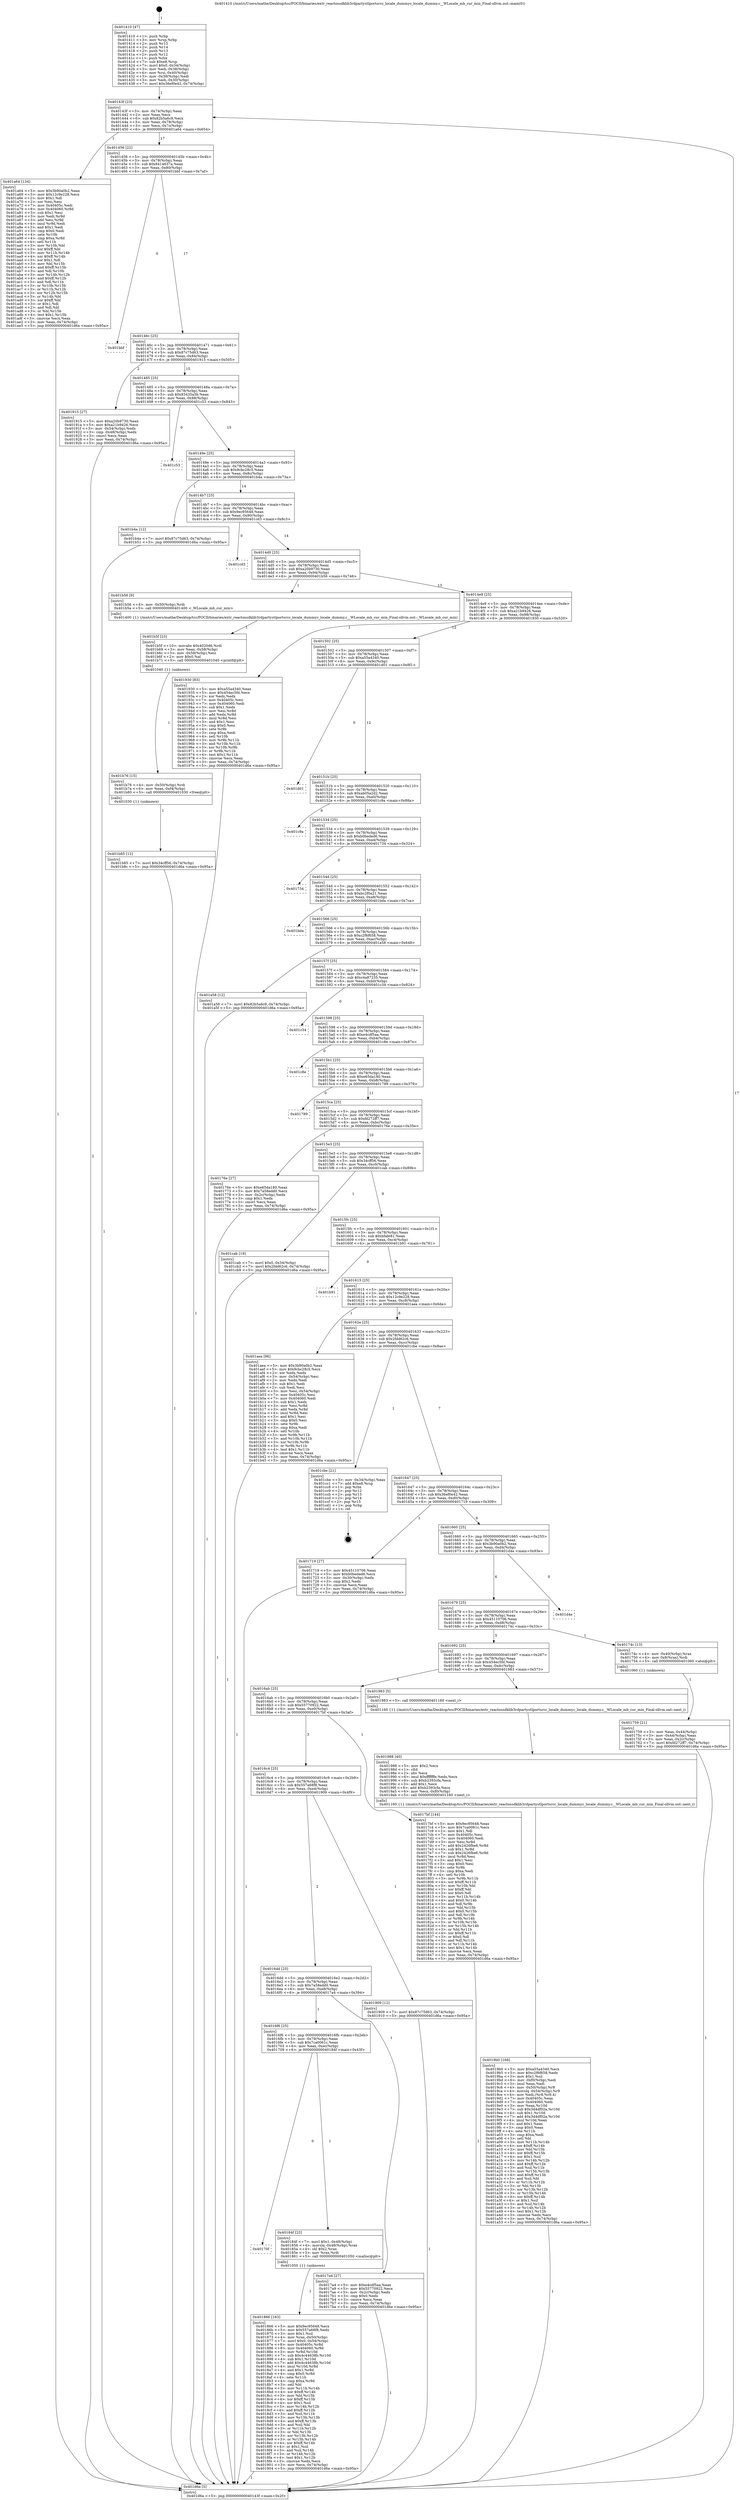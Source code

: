 digraph "0x401410" {
  label = "0x401410 (/mnt/c/Users/mathe/Desktop/tcc/POCII/binaries/extr_reactossdklib3rdpartystlportsrcc_locale_dummyc_locale_dummy.c__WLocale_mb_cur_min_Final-ollvm.out::main(0))"
  labelloc = "t"
  node[shape=record]

  Entry [label="",width=0.3,height=0.3,shape=circle,fillcolor=black,style=filled]
  "0x40143f" [label="{
     0x40143f [23]\l
     | [instrs]\l
     &nbsp;&nbsp;0x40143f \<+3\>: mov -0x74(%rbp),%eax\l
     &nbsp;&nbsp;0x401442 \<+2\>: mov %eax,%ecx\l
     &nbsp;&nbsp;0x401444 \<+6\>: sub $0x82b5a6c9,%ecx\l
     &nbsp;&nbsp;0x40144a \<+3\>: mov %eax,-0x78(%rbp)\l
     &nbsp;&nbsp;0x40144d \<+3\>: mov %ecx,-0x7c(%rbp)\l
     &nbsp;&nbsp;0x401450 \<+6\>: je 0000000000401a64 \<main+0x654\>\l
  }"]
  "0x401a64" [label="{
     0x401a64 [134]\l
     | [instrs]\l
     &nbsp;&nbsp;0x401a64 \<+5\>: mov $0x3b90a0b2,%eax\l
     &nbsp;&nbsp;0x401a69 \<+5\>: mov $0x12c9e228,%ecx\l
     &nbsp;&nbsp;0x401a6e \<+2\>: mov $0x1,%dl\l
     &nbsp;&nbsp;0x401a70 \<+2\>: xor %esi,%esi\l
     &nbsp;&nbsp;0x401a72 \<+7\>: mov 0x40405c,%edi\l
     &nbsp;&nbsp;0x401a79 \<+8\>: mov 0x404060,%r8d\l
     &nbsp;&nbsp;0x401a81 \<+3\>: sub $0x1,%esi\l
     &nbsp;&nbsp;0x401a84 \<+3\>: mov %edi,%r9d\l
     &nbsp;&nbsp;0x401a87 \<+3\>: add %esi,%r9d\l
     &nbsp;&nbsp;0x401a8a \<+4\>: imul %r9d,%edi\l
     &nbsp;&nbsp;0x401a8e \<+3\>: and $0x1,%edi\l
     &nbsp;&nbsp;0x401a91 \<+3\>: cmp $0x0,%edi\l
     &nbsp;&nbsp;0x401a94 \<+4\>: sete %r10b\l
     &nbsp;&nbsp;0x401a98 \<+4\>: cmp $0xa,%r8d\l
     &nbsp;&nbsp;0x401a9c \<+4\>: setl %r11b\l
     &nbsp;&nbsp;0x401aa0 \<+3\>: mov %r10b,%bl\l
     &nbsp;&nbsp;0x401aa3 \<+3\>: xor $0xff,%bl\l
     &nbsp;&nbsp;0x401aa6 \<+3\>: mov %r11b,%r14b\l
     &nbsp;&nbsp;0x401aa9 \<+4\>: xor $0xff,%r14b\l
     &nbsp;&nbsp;0x401aad \<+3\>: xor $0x1,%dl\l
     &nbsp;&nbsp;0x401ab0 \<+3\>: mov %bl,%r15b\l
     &nbsp;&nbsp;0x401ab3 \<+4\>: and $0xff,%r15b\l
     &nbsp;&nbsp;0x401ab7 \<+3\>: and %dl,%r10b\l
     &nbsp;&nbsp;0x401aba \<+3\>: mov %r14b,%r12b\l
     &nbsp;&nbsp;0x401abd \<+4\>: and $0xff,%r12b\l
     &nbsp;&nbsp;0x401ac1 \<+3\>: and %dl,%r11b\l
     &nbsp;&nbsp;0x401ac4 \<+3\>: or %r10b,%r15b\l
     &nbsp;&nbsp;0x401ac7 \<+3\>: or %r11b,%r12b\l
     &nbsp;&nbsp;0x401aca \<+3\>: xor %r12b,%r15b\l
     &nbsp;&nbsp;0x401acd \<+3\>: or %r14b,%bl\l
     &nbsp;&nbsp;0x401ad0 \<+3\>: xor $0xff,%bl\l
     &nbsp;&nbsp;0x401ad3 \<+3\>: or $0x1,%dl\l
     &nbsp;&nbsp;0x401ad6 \<+2\>: and %dl,%bl\l
     &nbsp;&nbsp;0x401ad8 \<+3\>: or %bl,%r15b\l
     &nbsp;&nbsp;0x401adb \<+4\>: test $0x1,%r15b\l
     &nbsp;&nbsp;0x401adf \<+3\>: cmovne %ecx,%eax\l
     &nbsp;&nbsp;0x401ae2 \<+3\>: mov %eax,-0x74(%rbp)\l
     &nbsp;&nbsp;0x401ae5 \<+5\>: jmp 0000000000401d6a \<main+0x95a\>\l
  }"]
  "0x401456" [label="{
     0x401456 [22]\l
     | [instrs]\l
     &nbsp;&nbsp;0x401456 \<+5\>: jmp 000000000040145b \<main+0x4b\>\l
     &nbsp;&nbsp;0x40145b \<+3\>: mov -0x78(%rbp),%eax\l
     &nbsp;&nbsp;0x40145e \<+5\>: sub $0x8414637a,%eax\l
     &nbsp;&nbsp;0x401463 \<+3\>: mov %eax,-0x80(%rbp)\l
     &nbsp;&nbsp;0x401466 \<+6\>: je 0000000000401bbf \<main+0x7af\>\l
  }"]
  Exit [label="",width=0.3,height=0.3,shape=circle,fillcolor=black,style=filled,peripheries=2]
  "0x401bbf" [label="{
     0x401bbf\l
  }", style=dashed]
  "0x40146c" [label="{
     0x40146c [25]\l
     | [instrs]\l
     &nbsp;&nbsp;0x40146c \<+5\>: jmp 0000000000401471 \<main+0x61\>\l
     &nbsp;&nbsp;0x401471 \<+3\>: mov -0x78(%rbp),%eax\l
     &nbsp;&nbsp;0x401474 \<+5\>: sub $0x87c75d63,%eax\l
     &nbsp;&nbsp;0x401479 \<+6\>: mov %eax,-0x84(%rbp)\l
     &nbsp;&nbsp;0x40147f \<+6\>: je 0000000000401915 \<main+0x505\>\l
  }"]
  "0x401b85" [label="{
     0x401b85 [12]\l
     | [instrs]\l
     &nbsp;&nbsp;0x401b85 \<+7\>: movl $0x34cff56,-0x74(%rbp)\l
     &nbsp;&nbsp;0x401b8c \<+5\>: jmp 0000000000401d6a \<main+0x95a\>\l
  }"]
  "0x401915" [label="{
     0x401915 [27]\l
     | [instrs]\l
     &nbsp;&nbsp;0x401915 \<+5\>: mov $0xa20b9730,%eax\l
     &nbsp;&nbsp;0x40191a \<+5\>: mov $0xa21b9426,%ecx\l
     &nbsp;&nbsp;0x40191f \<+3\>: mov -0x54(%rbp),%edx\l
     &nbsp;&nbsp;0x401922 \<+3\>: cmp -0x48(%rbp),%edx\l
     &nbsp;&nbsp;0x401925 \<+3\>: cmovl %ecx,%eax\l
     &nbsp;&nbsp;0x401928 \<+3\>: mov %eax,-0x74(%rbp)\l
     &nbsp;&nbsp;0x40192b \<+5\>: jmp 0000000000401d6a \<main+0x95a\>\l
  }"]
  "0x401485" [label="{
     0x401485 [25]\l
     | [instrs]\l
     &nbsp;&nbsp;0x401485 \<+5\>: jmp 000000000040148a \<main+0x7a\>\l
     &nbsp;&nbsp;0x40148a \<+3\>: mov -0x78(%rbp),%eax\l
     &nbsp;&nbsp;0x40148d \<+5\>: sub $0x93435a3b,%eax\l
     &nbsp;&nbsp;0x401492 \<+6\>: mov %eax,-0x88(%rbp)\l
     &nbsp;&nbsp;0x401498 \<+6\>: je 0000000000401c53 \<main+0x843\>\l
  }"]
  "0x401b76" [label="{
     0x401b76 [15]\l
     | [instrs]\l
     &nbsp;&nbsp;0x401b76 \<+4\>: mov -0x50(%rbp),%rdi\l
     &nbsp;&nbsp;0x401b7a \<+6\>: mov %eax,-0xf4(%rbp)\l
     &nbsp;&nbsp;0x401b80 \<+5\>: call 0000000000401030 \<free@plt\>\l
     | [calls]\l
     &nbsp;&nbsp;0x401030 \{1\} (unknown)\l
  }"]
  "0x401c53" [label="{
     0x401c53\l
  }", style=dashed]
  "0x40149e" [label="{
     0x40149e [25]\l
     | [instrs]\l
     &nbsp;&nbsp;0x40149e \<+5\>: jmp 00000000004014a3 \<main+0x93\>\l
     &nbsp;&nbsp;0x4014a3 \<+3\>: mov -0x78(%rbp),%eax\l
     &nbsp;&nbsp;0x4014a6 \<+5\>: sub $0x9cbc28c5,%eax\l
     &nbsp;&nbsp;0x4014ab \<+6\>: mov %eax,-0x8c(%rbp)\l
     &nbsp;&nbsp;0x4014b1 \<+6\>: je 0000000000401b4a \<main+0x73a\>\l
  }"]
  "0x401b5f" [label="{
     0x401b5f [23]\l
     | [instrs]\l
     &nbsp;&nbsp;0x401b5f \<+10\>: movabs $0x4020d6,%rdi\l
     &nbsp;&nbsp;0x401b69 \<+3\>: mov %eax,-0x58(%rbp)\l
     &nbsp;&nbsp;0x401b6c \<+3\>: mov -0x58(%rbp),%esi\l
     &nbsp;&nbsp;0x401b6f \<+2\>: mov $0x0,%al\l
     &nbsp;&nbsp;0x401b71 \<+5\>: call 0000000000401040 \<printf@plt\>\l
     | [calls]\l
     &nbsp;&nbsp;0x401040 \{1\} (unknown)\l
  }"]
  "0x401b4a" [label="{
     0x401b4a [12]\l
     | [instrs]\l
     &nbsp;&nbsp;0x401b4a \<+7\>: movl $0x87c75d63,-0x74(%rbp)\l
     &nbsp;&nbsp;0x401b51 \<+5\>: jmp 0000000000401d6a \<main+0x95a\>\l
  }"]
  "0x4014b7" [label="{
     0x4014b7 [25]\l
     | [instrs]\l
     &nbsp;&nbsp;0x4014b7 \<+5\>: jmp 00000000004014bc \<main+0xac\>\l
     &nbsp;&nbsp;0x4014bc \<+3\>: mov -0x78(%rbp),%eax\l
     &nbsp;&nbsp;0x4014bf \<+5\>: sub $0x9ec95648,%eax\l
     &nbsp;&nbsp;0x4014c4 \<+6\>: mov %eax,-0x90(%rbp)\l
     &nbsp;&nbsp;0x4014ca \<+6\>: je 0000000000401cd3 \<main+0x8c3\>\l
  }"]
  "0x4019b0" [label="{
     0x4019b0 [168]\l
     | [instrs]\l
     &nbsp;&nbsp;0x4019b0 \<+5\>: mov $0xa55a4340,%ecx\l
     &nbsp;&nbsp;0x4019b5 \<+5\>: mov $0xc2f6f658,%edx\l
     &nbsp;&nbsp;0x4019ba \<+3\>: mov $0x1,%sil\l
     &nbsp;&nbsp;0x4019bd \<+6\>: mov -0xf0(%rbp),%edi\l
     &nbsp;&nbsp;0x4019c3 \<+3\>: imul %eax,%edi\l
     &nbsp;&nbsp;0x4019c6 \<+4\>: mov -0x50(%rbp),%r8\l
     &nbsp;&nbsp;0x4019ca \<+4\>: movslq -0x54(%rbp),%r9\l
     &nbsp;&nbsp;0x4019ce \<+4\>: mov %edi,(%r8,%r9,4)\l
     &nbsp;&nbsp;0x4019d2 \<+7\>: mov 0x40405c,%eax\l
     &nbsp;&nbsp;0x4019d9 \<+7\>: mov 0x404060,%edi\l
     &nbsp;&nbsp;0x4019e0 \<+3\>: mov %eax,%r10d\l
     &nbsp;&nbsp;0x4019e3 \<+7\>: sub $0x3d4df02a,%r10d\l
     &nbsp;&nbsp;0x4019ea \<+4\>: sub $0x1,%r10d\l
     &nbsp;&nbsp;0x4019ee \<+7\>: add $0x3d4df02a,%r10d\l
     &nbsp;&nbsp;0x4019f5 \<+4\>: imul %r10d,%eax\l
     &nbsp;&nbsp;0x4019f9 \<+3\>: and $0x1,%eax\l
     &nbsp;&nbsp;0x4019fc \<+3\>: cmp $0x0,%eax\l
     &nbsp;&nbsp;0x4019ff \<+4\>: sete %r11b\l
     &nbsp;&nbsp;0x401a03 \<+3\>: cmp $0xa,%edi\l
     &nbsp;&nbsp;0x401a06 \<+3\>: setl %bl\l
     &nbsp;&nbsp;0x401a09 \<+3\>: mov %r11b,%r14b\l
     &nbsp;&nbsp;0x401a0c \<+4\>: xor $0xff,%r14b\l
     &nbsp;&nbsp;0x401a10 \<+3\>: mov %bl,%r15b\l
     &nbsp;&nbsp;0x401a13 \<+4\>: xor $0xff,%r15b\l
     &nbsp;&nbsp;0x401a17 \<+4\>: xor $0x1,%sil\l
     &nbsp;&nbsp;0x401a1b \<+3\>: mov %r14b,%r12b\l
     &nbsp;&nbsp;0x401a1e \<+4\>: and $0xff,%r12b\l
     &nbsp;&nbsp;0x401a22 \<+3\>: and %sil,%r11b\l
     &nbsp;&nbsp;0x401a25 \<+3\>: mov %r15b,%r13b\l
     &nbsp;&nbsp;0x401a28 \<+4\>: and $0xff,%r13b\l
     &nbsp;&nbsp;0x401a2c \<+3\>: and %sil,%bl\l
     &nbsp;&nbsp;0x401a2f \<+3\>: or %r11b,%r12b\l
     &nbsp;&nbsp;0x401a32 \<+3\>: or %bl,%r13b\l
     &nbsp;&nbsp;0x401a35 \<+3\>: xor %r13b,%r12b\l
     &nbsp;&nbsp;0x401a38 \<+3\>: or %r15b,%r14b\l
     &nbsp;&nbsp;0x401a3b \<+4\>: xor $0xff,%r14b\l
     &nbsp;&nbsp;0x401a3f \<+4\>: or $0x1,%sil\l
     &nbsp;&nbsp;0x401a43 \<+3\>: and %sil,%r14b\l
     &nbsp;&nbsp;0x401a46 \<+3\>: or %r14b,%r12b\l
     &nbsp;&nbsp;0x401a49 \<+4\>: test $0x1,%r12b\l
     &nbsp;&nbsp;0x401a4d \<+3\>: cmovne %edx,%ecx\l
     &nbsp;&nbsp;0x401a50 \<+3\>: mov %ecx,-0x74(%rbp)\l
     &nbsp;&nbsp;0x401a53 \<+5\>: jmp 0000000000401d6a \<main+0x95a\>\l
  }"]
  "0x401cd3" [label="{
     0x401cd3\l
  }", style=dashed]
  "0x4014d0" [label="{
     0x4014d0 [25]\l
     | [instrs]\l
     &nbsp;&nbsp;0x4014d0 \<+5\>: jmp 00000000004014d5 \<main+0xc5\>\l
     &nbsp;&nbsp;0x4014d5 \<+3\>: mov -0x78(%rbp),%eax\l
     &nbsp;&nbsp;0x4014d8 \<+5\>: sub $0xa20b9730,%eax\l
     &nbsp;&nbsp;0x4014dd \<+6\>: mov %eax,-0x94(%rbp)\l
     &nbsp;&nbsp;0x4014e3 \<+6\>: je 0000000000401b56 \<main+0x746\>\l
  }"]
  "0x401988" [label="{
     0x401988 [40]\l
     | [instrs]\l
     &nbsp;&nbsp;0x401988 \<+5\>: mov $0x2,%ecx\l
     &nbsp;&nbsp;0x40198d \<+1\>: cltd\l
     &nbsp;&nbsp;0x40198e \<+2\>: idiv %ecx\l
     &nbsp;&nbsp;0x401990 \<+6\>: imul $0xfffffffe,%edx,%ecx\l
     &nbsp;&nbsp;0x401996 \<+6\>: sub $0xb2393cfa,%ecx\l
     &nbsp;&nbsp;0x40199c \<+3\>: add $0x1,%ecx\l
     &nbsp;&nbsp;0x40199f \<+6\>: add $0xb2393cfa,%ecx\l
     &nbsp;&nbsp;0x4019a5 \<+6\>: mov %ecx,-0xf0(%rbp)\l
     &nbsp;&nbsp;0x4019ab \<+5\>: call 0000000000401160 \<next_i\>\l
     | [calls]\l
     &nbsp;&nbsp;0x401160 \{1\} (/mnt/c/Users/mathe/Desktop/tcc/POCII/binaries/extr_reactossdklib3rdpartystlportsrcc_locale_dummyc_locale_dummy.c__WLocale_mb_cur_min_Final-ollvm.out::next_i)\l
  }"]
  "0x401b56" [label="{
     0x401b56 [9]\l
     | [instrs]\l
     &nbsp;&nbsp;0x401b56 \<+4\>: mov -0x50(%rbp),%rdi\l
     &nbsp;&nbsp;0x401b5a \<+5\>: call 0000000000401400 \<_WLocale_mb_cur_min\>\l
     | [calls]\l
     &nbsp;&nbsp;0x401400 \{1\} (/mnt/c/Users/mathe/Desktop/tcc/POCII/binaries/extr_reactossdklib3rdpartystlportsrcc_locale_dummyc_locale_dummy.c__WLocale_mb_cur_min_Final-ollvm.out::_WLocale_mb_cur_min)\l
  }"]
  "0x4014e9" [label="{
     0x4014e9 [25]\l
     | [instrs]\l
     &nbsp;&nbsp;0x4014e9 \<+5\>: jmp 00000000004014ee \<main+0xde\>\l
     &nbsp;&nbsp;0x4014ee \<+3\>: mov -0x78(%rbp),%eax\l
     &nbsp;&nbsp;0x4014f1 \<+5\>: sub $0xa21b9426,%eax\l
     &nbsp;&nbsp;0x4014f6 \<+6\>: mov %eax,-0x98(%rbp)\l
     &nbsp;&nbsp;0x4014fc \<+6\>: je 0000000000401930 \<main+0x520\>\l
  }"]
  "0x401866" [label="{
     0x401866 [163]\l
     | [instrs]\l
     &nbsp;&nbsp;0x401866 \<+5\>: mov $0x9ec95648,%ecx\l
     &nbsp;&nbsp;0x40186b \<+5\>: mov $0x557a68f8,%edx\l
     &nbsp;&nbsp;0x401870 \<+3\>: mov $0x1,%sil\l
     &nbsp;&nbsp;0x401873 \<+4\>: mov %rax,-0x50(%rbp)\l
     &nbsp;&nbsp;0x401877 \<+7\>: movl $0x0,-0x54(%rbp)\l
     &nbsp;&nbsp;0x40187e \<+8\>: mov 0x40405c,%r8d\l
     &nbsp;&nbsp;0x401886 \<+8\>: mov 0x404060,%r9d\l
     &nbsp;&nbsp;0x40188e \<+3\>: mov %r8d,%r10d\l
     &nbsp;&nbsp;0x401891 \<+7\>: sub $0x4c44638b,%r10d\l
     &nbsp;&nbsp;0x401898 \<+4\>: sub $0x1,%r10d\l
     &nbsp;&nbsp;0x40189c \<+7\>: add $0x4c44638b,%r10d\l
     &nbsp;&nbsp;0x4018a3 \<+4\>: imul %r10d,%r8d\l
     &nbsp;&nbsp;0x4018a7 \<+4\>: and $0x1,%r8d\l
     &nbsp;&nbsp;0x4018ab \<+4\>: cmp $0x0,%r8d\l
     &nbsp;&nbsp;0x4018af \<+4\>: sete %r11b\l
     &nbsp;&nbsp;0x4018b3 \<+4\>: cmp $0xa,%r9d\l
     &nbsp;&nbsp;0x4018b7 \<+3\>: setl %bl\l
     &nbsp;&nbsp;0x4018ba \<+3\>: mov %r11b,%r14b\l
     &nbsp;&nbsp;0x4018bd \<+4\>: xor $0xff,%r14b\l
     &nbsp;&nbsp;0x4018c1 \<+3\>: mov %bl,%r15b\l
     &nbsp;&nbsp;0x4018c4 \<+4\>: xor $0xff,%r15b\l
     &nbsp;&nbsp;0x4018c8 \<+4\>: xor $0x1,%sil\l
     &nbsp;&nbsp;0x4018cc \<+3\>: mov %r14b,%r12b\l
     &nbsp;&nbsp;0x4018cf \<+4\>: and $0xff,%r12b\l
     &nbsp;&nbsp;0x4018d3 \<+3\>: and %sil,%r11b\l
     &nbsp;&nbsp;0x4018d6 \<+3\>: mov %r15b,%r13b\l
     &nbsp;&nbsp;0x4018d9 \<+4\>: and $0xff,%r13b\l
     &nbsp;&nbsp;0x4018dd \<+3\>: and %sil,%bl\l
     &nbsp;&nbsp;0x4018e0 \<+3\>: or %r11b,%r12b\l
     &nbsp;&nbsp;0x4018e3 \<+3\>: or %bl,%r13b\l
     &nbsp;&nbsp;0x4018e6 \<+3\>: xor %r13b,%r12b\l
     &nbsp;&nbsp;0x4018e9 \<+3\>: or %r15b,%r14b\l
     &nbsp;&nbsp;0x4018ec \<+4\>: xor $0xff,%r14b\l
     &nbsp;&nbsp;0x4018f0 \<+4\>: or $0x1,%sil\l
     &nbsp;&nbsp;0x4018f4 \<+3\>: and %sil,%r14b\l
     &nbsp;&nbsp;0x4018f7 \<+3\>: or %r14b,%r12b\l
     &nbsp;&nbsp;0x4018fa \<+4\>: test $0x1,%r12b\l
     &nbsp;&nbsp;0x4018fe \<+3\>: cmovne %edx,%ecx\l
     &nbsp;&nbsp;0x401901 \<+3\>: mov %ecx,-0x74(%rbp)\l
     &nbsp;&nbsp;0x401904 \<+5\>: jmp 0000000000401d6a \<main+0x95a\>\l
  }"]
  "0x401930" [label="{
     0x401930 [83]\l
     | [instrs]\l
     &nbsp;&nbsp;0x401930 \<+5\>: mov $0xa55a4340,%eax\l
     &nbsp;&nbsp;0x401935 \<+5\>: mov $0x454ec5fd,%ecx\l
     &nbsp;&nbsp;0x40193a \<+2\>: xor %edx,%edx\l
     &nbsp;&nbsp;0x40193c \<+7\>: mov 0x40405c,%esi\l
     &nbsp;&nbsp;0x401943 \<+7\>: mov 0x404060,%edi\l
     &nbsp;&nbsp;0x40194a \<+3\>: sub $0x1,%edx\l
     &nbsp;&nbsp;0x40194d \<+3\>: mov %esi,%r8d\l
     &nbsp;&nbsp;0x401950 \<+3\>: add %edx,%r8d\l
     &nbsp;&nbsp;0x401953 \<+4\>: imul %r8d,%esi\l
     &nbsp;&nbsp;0x401957 \<+3\>: and $0x1,%esi\l
     &nbsp;&nbsp;0x40195a \<+3\>: cmp $0x0,%esi\l
     &nbsp;&nbsp;0x40195d \<+4\>: sete %r9b\l
     &nbsp;&nbsp;0x401961 \<+3\>: cmp $0xa,%edi\l
     &nbsp;&nbsp;0x401964 \<+4\>: setl %r10b\l
     &nbsp;&nbsp;0x401968 \<+3\>: mov %r9b,%r11b\l
     &nbsp;&nbsp;0x40196b \<+3\>: and %r10b,%r11b\l
     &nbsp;&nbsp;0x40196e \<+3\>: xor %r10b,%r9b\l
     &nbsp;&nbsp;0x401971 \<+3\>: or %r9b,%r11b\l
     &nbsp;&nbsp;0x401974 \<+4\>: test $0x1,%r11b\l
     &nbsp;&nbsp;0x401978 \<+3\>: cmovne %ecx,%eax\l
     &nbsp;&nbsp;0x40197b \<+3\>: mov %eax,-0x74(%rbp)\l
     &nbsp;&nbsp;0x40197e \<+5\>: jmp 0000000000401d6a \<main+0x95a\>\l
  }"]
  "0x401502" [label="{
     0x401502 [25]\l
     | [instrs]\l
     &nbsp;&nbsp;0x401502 \<+5\>: jmp 0000000000401507 \<main+0xf7\>\l
     &nbsp;&nbsp;0x401507 \<+3\>: mov -0x78(%rbp),%eax\l
     &nbsp;&nbsp;0x40150a \<+5\>: sub $0xa55a4340,%eax\l
     &nbsp;&nbsp;0x40150f \<+6\>: mov %eax,-0x9c(%rbp)\l
     &nbsp;&nbsp;0x401515 \<+6\>: je 0000000000401d01 \<main+0x8f1\>\l
  }"]
  "0x40170f" [label="{
     0x40170f\l
  }", style=dashed]
  "0x401d01" [label="{
     0x401d01\l
  }", style=dashed]
  "0x40151b" [label="{
     0x40151b [25]\l
     | [instrs]\l
     &nbsp;&nbsp;0x40151b \<+5\>: jmp 0000000000401520 \<main+0x110\>\l
     &nbsp;&nbsp;0x401520 \<+3\>: mov -0x78(%rbp),%eax\l
     &nbsp;&nbsp;0x401523 \<+5\>: sub $0xab05a2d2,%eax\l
     &nbsp;&nbsp;0x401528 \<+6\>: mov %eax,-0xa0(%rbp)\l
     &nbsp;&nbsp;0x40152e \<+6\>: je 0000000000401c9a \<main+0x88a\>\l
  }"]
  "0x40184f" [label="{
     0x40184f [23]\l
     | [instrs]\l
     &nbsp;&nbsp;0x40184f \<+7\>: movl $0x1,-0x48(%rbp)\l
     &nbsp;&nbsp;0x401856 \<+4\>: movslq -0x48(%rbp),%rax\l
     &nbsp;&nbsp;0x40185a \<+4\>: shl $0x2,%rax\l
     &nbsp;&nbsp;0x40185e \<+3\>: mov %rax,%rdi\l
     &nbsp;&nbsp;0x401861 \<+5\>: call 0000000000401050 \<malloc@plt\>\l
     | [calls]\l
     &nbsp;&nbsp;0x401050 \{1\} (unknown)\l
  }"]
  "0x401c9a" [label="{
     0x401c9a\l
  }", style=dashed]
  "0x401534" [label="{
     0x401534 [25]\l
     | [instrs]\l
     &nbsp;&nbsp;0x401534 \<+5\>: jmp 0000000000401539 \<main+0x129\>\l
     &nbsp;&nbsp;0x401539 \<+3\>: mov -0x78(%rbp),%eax\l
     &nbsp;&nbsp;0x40153c \<+5\>: sub $0xb0beded6,%eax\l
     &nbsp;&nbsp;0x401541 \<+6\>: mov %eax,-0xa4(%rbp)\l
     &nbsp;&nbsp;0x401547 \<+6\>: je 0000000000401734 \<main+0x324\>\l
  }"]
  "0x4016f6" [label="{
     0x4016f6 [25]\l
     | [instrs]\l
     &nbsp;&nbsp;0x4016f6 \<+5\>: jmp 00000000004016fb \<main+0x2eb\>\l
     &nbsp;&nbsp;0x4016fb \<+3\>: mov -0x78(%rbp),%eax\l
     &nbsp;&nbsp;0x4016fe \<+5\>: sub $0x7ca0061c,%eax\l
     &nbsp;&nbsp;0x401703 \<+6\>: mov %eax,-0xec(%rbp)\l
     &nbsp;&nbsp;0x401709 \<+6\>: je 000000000040184f \<main+0x43f\>\l
  }"]
  "0x401734" [label="{
     0x401734\l
  }", style=dashed]
  "0x40154d" [label="{
     0x40154d [25]\l
     | [instrs]\l
     &nbsp;&nbsp;0x40154d \<+5\>: jmp 0000000000401552 \<main+0x142\>\l
     &nbsp;&nbsp;0x401552 \<+3\>: mov -0x78(%rbp),%eax\l
     &nbsp;&nbsp;0x401555 \<+5\>: sub $0xbc2f0a21,%eax\l
     &nbsp;&nbsp;0x40155a \<+6\>: mov %eax,-0xa8(%rbp)\l
     &nbsp;&nbsp;0x401560 \<+6\>: je 0000000000401bda \<main+0x7ca\>\l
  }"]
  "0x4017a4" [label="{
     0x4017a4 [27]\l
     | [instrs]\l
     &nbsp;&nbsp;0x4017a4 \<+5\>: mov $0xe4cdf5aa,%eax\l
     &nbsp;&nbsp;0x4017a9 \<+5\>: mov $0x55770922,%ecx\l
     &nbsp;&nbsp;0x4017ae \<+3\>: mov -0x2c(%rbp),%edx\l
     &nbsp;&nbsp;0x4017b1 \<+3\>: cmp $0x0,%edx\l
     &nbsp;&nbsp;0x4017b4 \<+3\>: cmove %ecx,%eax\l
     &nbsp;&nbsp;0x4017b7 \<+3\>: mov %eax,-0x74(%rbp)\l
     &nbsp;&nbsp;0x4017ba \<+5\>: jmp 0000000000401d6a \<main+0x95a\>\l
  }"]
  "0x401bda" [label="{
     0x401bda\l
  }", style=dashed]
  "0x401566" [label="{
     0x401566 [25]\l
     | [instrs]\l
     &nbsp;&nbsp;0x401566 \<+5\>: jmp 000000000040156b \<main+0x15b\>\l
     &nbsp;&nbsp;0x40156b \<+3\>: mov -0x78(%rbp),%eax\l
     &nbsp;&nbsp;0x40156e \<+5\>: sub $0xc2f6f658,%eax\l
     &nbsp;&nbsp;0x401573 \<+6\>: mov %eax,-0xac(%rbp)\l
     &nbsp;&nbsp;0x401579 \<+6\>: je 0000000000401a58 \<main+0x648\>\l
  }"]
  "0x4016dd" [label="{
     0x4016dd [25]\l
     | [instrs]\l
     &nbsp;&nbsp;0x4016dd \<+5\>: jmp 00000000004016e2 \<main+0x2d2\>\l
     &nbsp;&nbsp;0x4016e2 \<+3\>: mov -0x78(%rbp),%eax\l
     &nbsp;&nbsp;0x4016e5 \<+5\>: sub $0x7a58edd0,%eax\l
     &nbsp;&nbsp;0x4016ea \<+6\>: mov %eax,-0xe8(%rbp)\l
     &nbsp;&nbsp;0x4016f0 \<+6\>: je 00000000004017a4 \<main+0x394\>\l
  }"]
  "0x401a58" [label="{
     0x401a58 [12]\l
     | [instrs]\l
     &nbsp;&nbsp;0x401a58 \<+7\>: movl $0x82b5a6c9,-0x74(%rbp)\l
     &nbsp;&nbsp;0x401a5f \<+5\>: jmp 0000000000401d6a \<main+0x95a\>\l
  }"]
  "0x40157f" [label="{
     0x40157f [25]\l
     | [instrs]\l
     &nbsp;&nbsp;0x40157f \<+5\>: jmp 0000000000401584 \<main+0x174\>\l
     &nbsp;&nbsp;0x401584 \<+3\>: mov -0x78(%rbp),%eax\l
     &nbsp;&nbsp;0x401587 \<+5\>: sub $0xc4a87235,%eax\l
     &nbsp;&nbsp;0x40158c \<+6\>: mov %eax,-0xb0(%rbp)\l
     &nbsp;&nbsp;0x401592 \<+6\>: je 0000000000401c34 \<main+0x824\>\l
  }"]
  "0x401909" [label="{
     0x401909 [12]\l
     | [instrs]\l
     &nbsp;&nbsp;0x401909 \<+7\>: movl $0x87c75d63,-0x74(%rbp)\l
     &nbsp;&nbsp;0x401910 \<+5\>: jmp 0000000000401d6a \<main+0x95a\>\l
  }"]
  "0x401c34" [label="{
     0x401c34\l
  }", style=dashed]
  "0x401598" [label="{
     0x401598 [25]\l
     | [instrs]\l
     &nbsp;&nbsp;0x401598 \<+5\>: jmp 000000000040159d \<main+0x18d\>\l
     &nbsp;&nbsp;0x40159d \<+3\>: mov -0x78(%rbp),%eax\l
     &nbsp;&nbsp;0x4015a0 \<+5\>: sub $0xe4cdf5aa,%eax\l
     &nbsp;&nbsp;0x4015a5 \<+6\>: mov %eax,-0xb4(%rbp)\l
     &nbsp;&nbsp;0x4015ab \<+6\>: je 0000000000401c8e \<main+0x87e\>\l
  }"]
  "0x4016c4" [label="{
     0x4016c4 [25]\l
     | [instrs]\l
     &nbsp;&nbsp;0x4016c4 \<+5\>: jmp 00000000004016c9 \<main+0x2b9\>\l
     &nbsp;&nbsp;0x4016c9 \<+3\>: mov -0x78(%rbp),%eax\l
     &nbsp;&nbsp;0x4016cc \<+5\>: sub $0x557a68f8,%eax\l
     &nbsp;&nbsp;0x4016d1 \<+6\>: mov %eax,-0xe4(%rbp)\l
     &nbsp;&nbsp;0x4016d7 \<+6\>: je 0000000000401909 \<main+0x4f9\>\l
  }"]
  "0x401c8e" [label="{
     0x401c8e\l
  }", style=dashed]
  "0x4015b1" [label="{
     0x4015b1 [25]\l
     | [instrs]\l
     &nbsp;&nbsp;0x4015b1 \<+5\>: jmp 00000000004015b6 \<main+0x1a6\>\l
     &nbsp;&nbsp;0x4015b6 \<+3\>: mov -0x78(%rbp),%eax\l
     &nbsp;&nbsp;0x4015b9 \<+5\>: sub $0xe65da180,%eax\l
     &nbsp;&nbsp;0x4015be \<+6\>: mov %eax,-0xb8(%rbp)\l
     &nbsp;&nbsp;0x4015c4 \<+6\>: je 0000000000401789 \<main+0x379\>\l
  }"]
  "0x4017bf" [label="{
     0x4017bf [144]\l
     | [instrs]\l
     &nbsp;&nbsp;0x4017bf \<+5\>: mov $0x9ec95648,%eax\l
     &nbsp;&nbsp;0x4017c4 \<+5\>: mov $0x7ca0061c,%ecx\l
     &nbsp;&nbsp;0x4017c9 \<+2\>: mov $0x1,%dl\l
     &nbsp;&nbsp;0x4017cb \<+7\>: mov 0x40405c,%esi\l
     &nbsp;&nbsp;0x4017d2 \<+7\>: mov 0x404060,%edi\l
     &nbsp;&nbsp;0x4017d9 \<+3\>: mov %esi,%r8d\l
     &nbsp;&nbsp;0x4017dc \<+7\>: add $0x2426fbe6,%r8d\l
     &nbsp;&nbsp;0x4017e3 \<+4\>: sub $0x1,%r8d\l
     &nbsp;&nbsp;0x4017e7 \<+7\>: sub $0x2426fbe6,%r8d\l
     &nbsp;&nbsp;0x4017ee \<+4\>: imul %r8d,%esi\l
     &nbsp;&nbsp;0x4017f2 \<+3\>: and $0x1,%esi\l
     &nbsp;&nbsp;0x4017f5 \<+3\>: cmp $0x0,%esi\l
     &nbsp;&nbsp;0x4017f8 \<+4\>: sete %r9b\l
     &nbsp;&nbsp;0x4017fc \<+3\>: cmp $0xa,%edi\l
     &nbsp;&nbsp;0x4017ff \<+4\>: setl %r10b\l
     &nbsp;&nbsp;0x401803 \<+3\>: mov %r9b,%r11b\l
     &nbsp;&nbsp;0x401806 \<+4\>: xor $0xff,%r11b\l
     &nbsp;&nbsp;0x40180a \<+3\>: mov %r10b,%bl\l
     &nbsp;&nbsp;0x40180d \<+3\>: xor $0xff,%bl\l
     &nbsp;&nbsp;0x401810 \<+3\>: xor $0x0,%dl\l
     &nbsp;&nbsp;0x401813 \<+3\>: mov %r11b,%r14b\l
     &nbsp;&nbsp;0x401816 \<+4\>: and $0x0,%r14b\l
     &nbsp;&nbsp;0x40181a \<+3\>: and %dl,%r9b\l
     &nbsp;&nbsp;0x40181d \<+3\>: mov %bl,%r15b\l
     &nbsp;&nbsp;0x401820 \<+4\>: and $0x0,%r15b\l
     &nbsp;&nbsp;0x401824 \<+3\>: and %dl,%r10b\l
     &nbsp;&nbsp;0x401827 \<+3\>: or %r9b,%r14b\l
     &nbsp;&nbsp;0x40182a \<+3\>: or %r10b,%r15b\l
     &nbsp;&nbsp;0x40182d \<+3\>: xor %r15b,%r14b\l
     &nbsp;&nbsp;0x401830 \<+3\>: or %bl,%r11b\l
     &nbsp;&nbsp;0x401833 \<+4\>: xor $0xff,%r11b\l
     &nbsp;&nbsp;0x401837 \<+3\>: or $0x0,%dl\l
     &nbsp;&nbsp;0x40183a \<+3\>: and %dl,%r11b\l
     &nbsp;&nbsp;0x40183d \<+3\>: or %r11b,%r14b\l
     &nbsp;&nbsp;0x401840 \<+4\>: test $0x1,%r14b\l
     &nbsp;&nbsp;0x401844 \<+3\>: cmovne %ecx,%eax\l
     &nbsp;&nbsp;0x401847 \<+3\>: mov %eax,-0x74(%rbp)\l
     &nbsp;&nbsp;0x40184a \<+5\>: jmp 0000000000401d6a \<main+0x95a\>\l
  }"]
  "0x401789" [label="{
     0x401789\l
  }", style=dashed]
  "0x4015ca" [label="{
     0x4015ca [25]\l
     | [instrs]\l
     &nbsp;&nbsp;0x4015ca \<+5\>: jmp 00000000004015cf \<main+0x1bf\>\l
     &nbsp;&nbsp;0x4015cf \<+3\>: mov -0x78(%rbp),%eax\l
     &nbsp;&nbsp;0x4015d2 \<+5\>: sub $0xfd272ff7,%eax\l
     &nbsp;&nbsp;0x4015d7 \<+6\>: mov %eax,-0xbc(%rbp)\l
     &nbsp;&nbsp;0x4015dd \<+6\>: je 000000000040176e \<main+0x35e\>\l
  }"]
  "0x4016ab" [label="{
     0x4016ab [25]\l
     | [instrs]\l
     &nbsp;&nbsp;0x4016ab \<+5\>: jmp 00000000004016b0 \<main+0x2a0\>\l
     &nbsp;&nbsp;0x4016b0 \<+3\>: mov -0x78(%rbp),%eax\l
     &nbsp;&nbsp;0x4016b3 \<+5\>: sub $0x55770922,%eax\l
     &nbsp;&nbsp;0x4016b8 \<+6\>: mov %eax,-0xe0(%rbp)\l
     &nbsp;&nbsp;0x4016be \<+6\>: je 00000000004017bf \<main+0x3af\>\l
  }"]
  "0x40176e" [label="{
     0x40176e [27]\l
     | [instrs]\l
     &nbsp;&nbsp;0x40176e \<+5\>: mov $0xe65da180,%eax\l
     &nbsp;&nbsp;0x401773 \<+5\>: mov $0x7a58edd0,%ecx\l
     &nbsp;&nbsp;0x401778 \<+3\>: mov -0x2c(%rbp),%edx\l
     &nbsp;&nbsp;0x40177b \<+3\>: cmp $0x1,%edx\l
     &nbsp;&nbsp;0x40177e \<+3\>: cmovl %ecx,%eax\l
     &nbsp;&nbsp;0x401781 \<+3\>: mov %eax,-0x74(%rbp)\l
     &nbsp;&nbsp;0x401784 \<+5\>: jmp 0000000000401d6a \<main+0x95a\>\l
  }"]
  "0x4015e3" [label="{
     0x4015e3 [25]\l
     | [instrs]\l
     &nbsp;&nbsp;0x4015e3 \<+5\>: jmp 00000000004015e8 \<main+0x1d8\>\l
     &nbsp;&nbsp;0x4015e8 \<+3\>: mov -0x78(%rbp),%eax\l
     &nbsp;&nbsp;0x4015eb \<+5\>: sub $0x34cff56,%eax\l
     &nbsp;&nbsp;0x4015f0 \<+6\>: mov %eax,-0xc0(%rbp)\l
     &nbsp;&nbsp;0x4015f6 \<+6\>: je 0000000000401cab \<main+0x89b\>\l
  }"]
  "0x401983" [label="{
     0x401983 [5]\l
     | [instrs]\l
     &nbsp;&nbsp;0x401983 \<+5\>: call 0000000000401160 \<next_i\>\l
     | [calls]\l
     &nbsp;&nbsp;0x401160 \{1\} (/mnt/c/Users/mathe/Desktop/tcc/POCII/binaries/extr_reactossdklib3rdpartystlportsrcc_locale_dummyc_locale_dummy.c__WLocale_mb_cur_min_Final-ollvm.out::next_i)\l
  }"]
  "0x401cab" [label="{
     0x401cab [19]\l
     | [instrs]\l
     &nbsp;&nbsp;0x401cab \<+7\>: movl $0x0,-0x34(%rbp)\l
     &nbsp;&nbsp;0x401cb2 \<+7\>: movl $0x2fdd62c6,-0x74(%rbp)\l
     &nbsp;&nbsp;0x401cb9 \<+5\>: jmp 0000000000401d6a \<main+0x95a\>\l
  }"]
  "0x4015fc" [label="{
     0x4015fc [25]\l
     | [instrs]\l
     &nbsp;&nbsp;0x4015fc \<+5\>: jmp 0000000000401601 \<main+0x1f1\>\l
     &nbsp;&nbsp;0x401601 \<+3\>: mov -0x78(%rbp),%eax\l
     &nbsp;&nbsp;0x401604 \<+5\>: sub $0xbfafe81,%eax\l
     &nbsp;&nbsp;0x401609 \<+6\>: mov %eax,-0xc4(%rbp)\l
     &nbsp;&nbsp;0x40160f \<+6\>: je 0000000000401b91 \<main+0x781\>\l
  }"]
  "0x401759" [label="{
     0x401759 [21]\l
     | [instrs]\l
     &nbsp;&nbsp;0x401759 \<+3\>: mov %eax,-0x44(%rbp)\l
     &nbsp;&nbsp;0x40175c \<+3\>: mov -0x44(%rbp),%eax\l
     &nbsp;&nbsp;0x40175f \<+3\>: mov %eax,-0x2c(%rbp)\l
     &nbsp;&nbsp;0x401762 \<+7\>: movl $0xfd272ff7,-0x74(%rbp)\l
     &nbsp;&nbsp;0x401769 \<+5\>: jmp 0000000000401d6a \<main+0x95a\>\l
  }"]
  "0x401b91" [label="{
     0x401b91\l
  }", style=dashed]
  "0x401615" [label="{
     0x401615 [25]\l
     | [instrs]\l
     &nbsp;&nbsp;0x401615 \<+5\>: jmp 000000000040161a \<main+0x20a\>\l
     &nbsp;&nbsp;0x40161a \<+3\>: mov -0x78(%rbp),%eax\l
     &nbsp;&nbsp;0x40161d \<+5\>: sub $0x12c9e228,%eax\l
     &nbsp;&nbsp;0x401622 \<+6\>: mov %eax,-0xc8(%rbp)\l
     &nbsp;&nbsp;0x401628 \<+6\>: je 0000000000401aea \<main+0x6da\>\l
  }"]
  "0x401692" [label="{
     0x401692 [25]\l
     | [instrs]\l
     &nbsp;&nbsp;0x401692 \<+5\>: jmp 0000000000401697 \<main+0x287\>\l
     &nbsp;&nbsp;0x401697 \<+3\>: mov -0x78(%rbp),%eax\l
     &nbsp;&nbsp;0x40169a \<+5\>: sub $0x454ec5fd,%eax\l
     &nbsp;&nbsp;0x40169f \<+6\>: mov %eax,-0xdc(%rbp)\l
     &nbsp;&nbsp;0x4016a5 \<+6\>: je 0000000000401983 \<main+0x573\>\l
  }"]
  "0x401aea" [label="{
     0x401aea [96]\l
     | [instrs]\l
     &nbsp;&nbsp;0x401aea \<+5\>: mov $0x3b90a0b2,%eax\l
     &nbsp;&nbsp;0x401aef \<+5\>: mov $0x9cbc28c5,%ecx\l
     &nbsp;&nbsp;0x401af4 \<+2\>: xor %edx,%edx\l
     &nbsp;&nbsp;0x401af6 \<+3\>: mov -0x54(%rbp),%esi\l
     &nbsp;&nbsp;0x401af9 \<+2\>: mov %edx,%edi\l
     &nbsp;&nbsp;0x401afb \<+3\>: sub $0x1,%edi\l
     &nbsp;&nbsp;0x401afe \<+2\>: sub %edi,%esi\l
     &nbsp;&nbsp;0x401b00 \<+3\>: mov %esi,-0x54(%rbp)\l
     &nbsp;&nbsp;0x401b03 \<+7\>: mov 0x40405c,%esi\l
     &nbsp;&nbsp;0x401b0a \<+7\>: mov 0x404060,%edi\l
     &nbsp;&nbsp;0x401b11 \<+3\>: sub $0x1,%edx\l
     &nbsp;&nbsp;0x401b14 \<+3\>: mov %esi,%r8d\l
     &nbsp;&nbsp;0x401b17 \<+3\>: add %edx,%r8d\l
     &nbsp;&nbsp;0x401b1a \<+4\>: imul %r8d,%esi\l
     &nbsp;&nbsp;0x401b1e \<+3\>: and $0x1,%esi\l
     &nbsp;&nbsp;0x401b21 \<+3\>: cmp $0x0,%esi\l
     &nbsp;&nbsp;0x401b24 \<+4\>: sete %r9b\l
     &nbsp;&nbsp;0x401b28 \<+3\>: cmp $0xa,%edi\l
     &nbsp;&nbsp;0x401b2b \<+4\>: setl %r10b\l
     &nbsp;&nbsp;0x401b2f \<+3\>: mov %r9b,%r11b\l
     &nbsp;&nbsp;0x401b32 \<+3\>: and %r10b,%r11b\l
     &nbsp;&nbsp;0x401b35 \<+3\>: xor %r10b,%r9b\l
     &nbsp;&nbsp;0x401b38 \<+3\>: or %r9b,%r11b\l
     &nbsp;&nbsp;0x401b3b \<+4\>: test $0x1,%r11b\l
     &nbsp;&nbsp;0x401b3f \<+3\>: cmovne %ecx,%eax\l
     &nbsp;&nbsp;0x401b42 \<+3\>: mov %eax,-0x74(%rbp)\l
     &nbsp;&nbsp;0x401b45 \<+5\>: jmp 0000000000401d6a \<main+0x95a\>\l
  }"]
  "0x40162e" [label="{
     0x40162e [25]\l
     | [instrs]\l
     &nbsp;&nbsp;0x40162e \<+5\>: jmp 0000000000401633 \<main+0x223\>\l
     &nbsp;&nbsp;0x401633 \<+3\>: mov -0x78(%rbp),%eax\l
     &nbsp;&nbsp;0x401636 \<+5\>: sub $0x2fdd62c6,%eax\l
     &nbsp;&nbsp;0x40163b \<+6\>: mov %eax,-0xcc(%rbp)\l
     &nbsp;&nbsp;0x401641 \<+6\>: je 0000000000401cbe \<main+0x8ae\>\l
  }"]
  "0x40174c" [label="{
     0x40174c [13]\l
     | [instrs]\l
     &nbsp;&nbsp;0x40174c \<+4\>: mov -0x40(%rbp),%rax\l
     &nbsp;&nbsp;0x401750 \<+4\>: mov 0x8(%rax),%rdi\l
     &nbsp;&nbsp;0x401754 \<+5\>: call 0000000000401060 \<atoi@plt\>\l
     | [calls]\l
     &nbsp;&nbsp;0x401060 \{1\} (unknown)\l
  }"]
  "0x401cbe" [label="{
     0x401cbe [21]\l
     | [instrs]\l
     &nbsp;&nbsp;0x401cbe \<+3\>: mov -0x34(%rbp),%eax\l
     &nbsp;&nbsp;0x401cc1 \<+7\>: add $0xe8,%rsp\l
     &nbsp;&nbsp;0x401cc8 \<+1\>: pop %rbx\l
     &nbsp;&nbsp;0x401cc9 \<+2\>: pop %r12\l
     &nbsp;&nbsp;0x401ccb \<+2\>: pop %r13\l
     &nbsp;&nbsp;0x401ccd \<+2\>: pop %r14\l
     &nbsp;&nbsp;0x401ccf \<+2\>: pop %r15\l
     &nbsp;&nbsp;0x401cd1 \<+1\>: pop %rbp\l
     &nbsp;&nbsp;0x401cd2 \<+1\>: ret\l
  }"]
  "0x401647" [label="{
     0x401647 [25]\l
     | [instrs]\l
     &nbsp;&nbsp;0x401647 \<+5\>: jmp 000000000040164c \<main+0x23c\>\l
     &nbsp;&nbsp;0x40164c \<+3\>: mov -0x78(%rbp),%eax\l
     &nbsp;&nbsp;0x40164f \<+5\>: sub $0x36ef0e42,%eax\l
     &nbsp;&nbsp;0x401654 \<+6\>: mov %eax,-0xd0(%rbp)\l
     &nbsp;&nbsp;0x40165a \<+6\>: je 0000000000401719 \<main+0x309\>\l
  }"]
  "0x401679" [label="{
     0x401679 [25]\l
     | [instrs]\l
     &nbsp;&nbsp;0x401679 \<+5\>: jmp 000000000040167e \<main+0x26e\>\l
     &nbsp;&nbsp;0x40167e \<+3\>: mov -0x78(%rbp),%eax\l
     &nbsp;&nbsp;0x401681 \<+5\>: sub $0x45110706,%eax\l
     &nbsp;&nbsp;0x401686 \<+6\>: mov %eax,-0xd8(%rbp)\l
     &nbsp;&nbsp;0x40168c \<+6\>: je 000000000040174c \<main+0x33c\>\l
  }"]
  "0x401719" [label="{
     0x401719 [27]\l
     | [instrs]\l
     &nbsp;&nbsp;0x401719 \<+5\>: mov $0x45110706,%eax\l
     &nbsp;&nbsp;0x40171e \<+5\>: mov $0xb0beded6,%ecx\l
     &nbsp;&nbsp;0x401723 \<+3\>: mov -0x30(%rbp),%edx\l
     &nbsp;&nbsp;0x401726 \<+3\>: cmp $0x2,%edx\l
     &nbsp;&nbsp;0x401729 \<+3\>: cmovne %ecx,%eax\l
     &nbsp;&nbsp;0x40172c \<+3\>: mov %eax,-0x74(%rbp)\l
     &nbsp;&nbsp;0x40172f \<+5\>: jmp 0000000000401d6a \<main+0x95a\>\l
  }"]
  "0x401660" [label="{
     0x401660 [25]\l
     | [instrs]\l
     &nbsp;&nbsp;0x401660 \<+5\>: jmp 0000000000401665 \<main+0x255\>\l
     &nbsp;&nbsp;0x401665 \<+3\>: mov -0x78(%rbp),%eax\l
     &nbsp;&nbsp;0x401668 \<+5\>: sub $0x3b90a0b2,%eax\l
     &nbsp;&nbsp;0x40166d \<+6\>: mov %eax,-0xd4(%rbp)\l
     &nbsp;&nbsp;0x401673 \<+6\>: je 0000000000401d4e \<main+0x93e\>\l
  }"]
  "0x401d6a" [label="{
     0x401d6a [5]\l
     | [instrs]\l
     &nbsp;&nbsp;0x401d6a \<+5\>: jmp 000000000040143f \<main+0x2f\>\l
  }"]
  "0x401410" [label="{
     0x401410 [47]\l
     | [instrs]\l
     &nbsp;&nbsp;0x401410 \<+1\>: push %rbp\l
     &nbsp;&nbsp;0x401411 \<+3\>: mov %rsp,%rbp\l
     &nbsp;&nbsp;0x401414 \<+2\>: push %r15\l
     &nbsp;&nbsp;0x401416 \<+2\>: push %r14\l
     &nbsp;&nbsp;0x401418 \<+2\>: push %r13\l
     &nbsp;&nbsp;0x40141a \<+2\>: push %r12\l
     &nbsp;&nbsp;0x40141c \<+1\>: push %rbx\l
     &nbsp;&nbsp;0x40141d \<+7\>: sub $0xe8,%rsp\l
     &nbsp;&nbsp;0x401424 \<+7\>: movl $0x0,-0x34(%rbp)\l
     &nbsp;&nbsp;0x40142b \<+3\>: mov %edi,-0x38(%rbp)\l
     &nbsp;&nbsp;0x40142e \<+4\>: mov %rsi,-0x40(%rbp)\l
     &nbsp;&nbsp;0x401432 \<+3\>: mov -0x38(%rbp),%edi\l
     &nbsp;&nbsp;0x401435 \<+3\>: mov %edi,-0x30(%rbp)\l
     &nbsp;&nbsp;0x401438 \<+7\>: movl $0x36ef0e42,-0x74(%rbp)\l
  }"]
  "0x401d4e" [label="{
     0x401d4e\l
  }", style=dashed]
  Entry -> "0x401410" [label=" 1"]
  "0x40143f" -> "0x401a64" [label=" 1"]
  "0x40143f" -> "0x401456" [label=" 17"]
  "0x401cbe" -> Exit [label=" 1"]
  "0x401456" -> "0x401bbf" [label=" 0"]
  "0x401456" -> "0x40146c" [label=" 17"]
  "0x401cab" -> "0x401d6a" [label=" 1"]
  "0x40146c" -> "0x401915" [label=" 2"]
  "0x40146c" -> "0x401485" [label=" 15"]
  "0x401b85" -> "0x401d6a" [label=" 1"]
  "0x401485" -> "0x401c53" [label=" 0"]
  "0x401485" -> "0x40149e" [label=" 15"]
  "0x401b76" -> "0x401b85" [label=" 1"]
  "0x40149e" -> "0x401b4a" [label=" 1"]
  "0x40149e" -> "0x4014b7" [label=" 14"]
  "0x401b5f" -> "0x401b76" [label=" 1"]
  "0x4014b7" -> "0x401cd3" [label=" 0"]
  "0x4014b7" -> "0x4014d0" [label=" 14"]
  "0x401b56" -> "0x401b5f" [label=" 1"]
  "0x4014d0" -> "0x401b56" [label=" 1"]
  "0x4014d0" -> "0x4014e9" [label=" 13"]
  "0x401b4a" -> "0x401d6a" [label=" 1"]
  "0x4014e9" -> "0x401930" [label=" 1"]
  "0x4014e9" -> "0x401502" [label=" 12"]
  "0x401aea" -> "0x401d6a" [label=" 1"]
  "0x401502" -> "0x401d01" [label=" 0"]
  "0x401502" -> "0x40151b" [label=" 12"]
  "0x401a64" -> "0x401d6a" [label=" 1"]
  "0x40151b" -> "0x401c9a" [label=" 0"]
  "0x40151b" -> "0x401534" [label=" 12"]
  "0x401a58" -> "0x401d6a" [label=" 1"]
  "0x401534" -> "0x401734" [label=" 0"]
  "0x401534" -> "0x40154d" [label=" 12"]
  "0x401988" -> "0x4019b0" [label=" 1"]
  "0x40154d" -> "0x401bda" [label=" 0"]
  "0x40154d" -> "0x401566" [label=" 12"]
  "0x401983" -> "0x401988" [label=" 1"]
  "0x401566" -> "0x401a58" [label=" 1"]
  "0x401566" -> "0x40157f" [label=" 11"]
  "0x401915" -> "0x401d6a" [label=" 2"]
  "0x40157f" -> "0x401c34" [label=" 0"]
  "0x40157f" -> "0x401598" [label=" 11"]
  "0x401909" -> "0x401d6a" [label=" 1"]
  "0x401598" -> "0x401c8e" [label=" 0"]
  "0x401598" -> "0x4015b1" [label=" 11"]
  "0x40184f" -> "0x401866" [label=" 1"]
  "0x4015b1" -> "0x401789" [label=" 0"]
  "0x4015b1" -> "0x4015ca" [label=" 11"]
  "0x4016f6" -> "0x40170f" [label=" 0"]
  "0x4015ca" -> "0x40176e" [label=" 1"]
  "0x4015ca" -> "0x4015e3" [label=" 10"]
  "0x4019b0" -> "0x401d6a" [label=" 1"]
  "0x4015e3" -> "0x401cab" [label=" 1"]
  "0x4015e3" -> "0x4015fc" [label=" 9"]
  "0x4017bf" -> "0x401d6a" [label=" 1"]
  "0x4015fc" -> "0x401b91" [label=" 0"]
  "0x4015fc" -> "0x401615" [label=" 9"]
  "0x4016dd" -> "0x4016f6" [label=" 1"]
  "0x401615" -> "0x401aea" [label=" 1"]
  "0x401615" -> "0x40162e" [label=" 8"]
  "0x4016dd" -> "0x4017a4" [label=" 1"]
  "0x40162e" -> "0x401cbe" [label=" 1"]
  "0x40162e" -> "0x401647" [label=" 7"]
  "0x401930" -> "0x401d6a" [label=" 1"]
  "0x401647" -> "0x401719" [label=" 1"]
  "0x401647" -> "0x401660" [label=" 6"]
  "0x401719" -> "0x401d6a" [label=" 1"]
  "0x401410" -> "0x40143f" [label=" 1"]
  "0x401d6a" -> "0x40143f" [label=" 17"]
  "0x4016c4" -> "0x401909" [label=" 1"]
  "0x401660" -> "0x401d4e" [label=" 0"]
  "0x401660" -> "0x401679" [label=" 6"]
  "0x4016c4" -> "0x4016dd" [label=" 2"]
  "0x401679" -> "0x40174c" [label=" 1"]
  "0x401679" -> "0x401692" [label=" 5"]
  "0x40174c" -> "0x401759" [label=" 1"]
  "0x401759" -> "0x401d6a" [label=" 1"]
  "0x40176e" -> "0x401d6a" [label=" 1"]
  "0x4017a4" -> "0x401d6a" [label=" 1"]
  "0x401692" -> "0x401983" [label=" 1"]
  "0x401692" -> "0x4016ab" [label=" 4"]
  "0x4016f6" -> "0x40184f" [label=" 1"]
  "0x4016ab" -> "0x4017bf" [label=" 1"]
  "0x4016ab" -> "0x4016c4" [label=" 3"]
  "0x401866" -> "0x401d6a" [label=" 1"]
}
